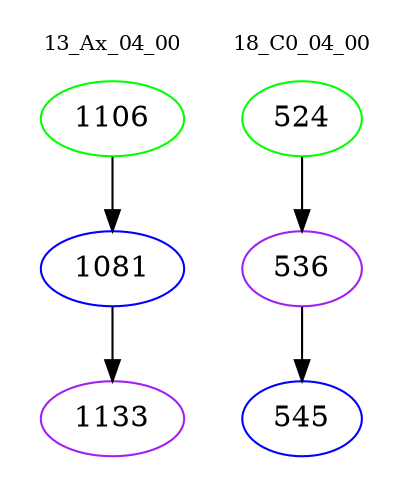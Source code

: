 digraph{
subgraph cluster_0 {
color = white
label = "13_Ax_04_00";
fontsize=10;
T0_1106 [label="1106", color="green"]
T0_1106 -> T0_1081 [color="black"]
T0_1081 [label="1081", color="blue"]
T0_1081 -> T0_1133 [color="black"]
T0_1133 [label="1133", color="purple"]
}
subgraph cluster_1 {
color = white
label = "18_C0_04_00";
fontsize=10;
T1_524 [label="524", color="green"]
T1_524 -> T1_536 [color="black"]
T1_536 [label="536", color="purple"]
T1_536 -> T1_545 [color="black"]
T1_545 [label="545", color="blue"]
}
}
